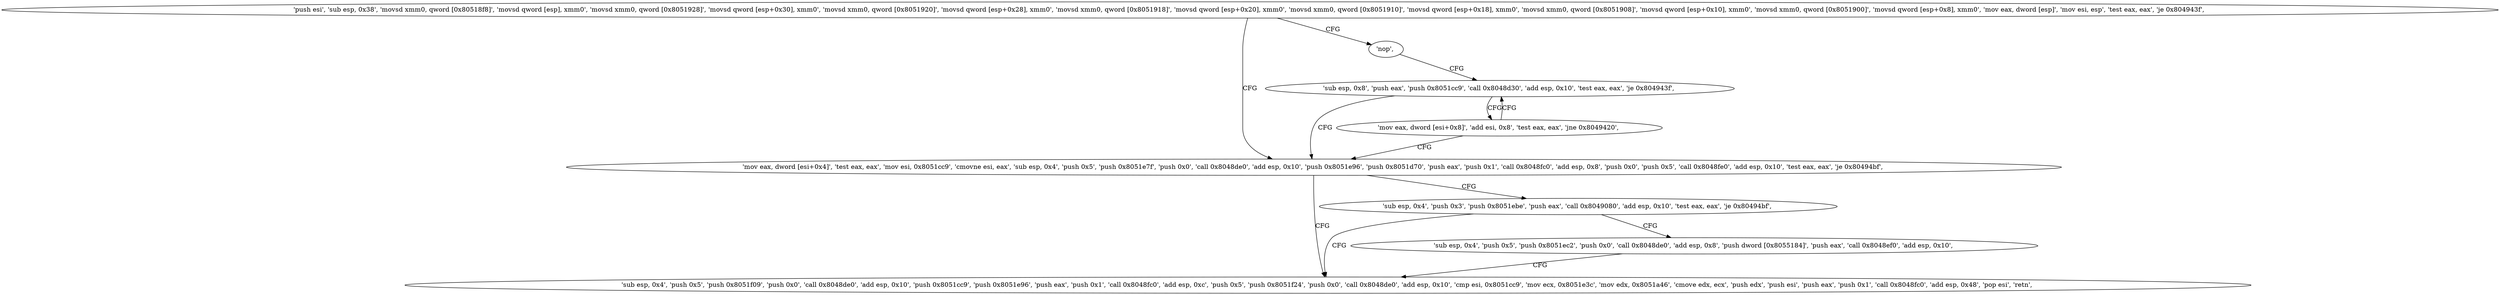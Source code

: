 digraph "func" {
"134517680" [label = "'push esi', 'sub esp, 0x38', 'movsd xmm0, qword [0x80518f8]', 'movsd qword [esp], xmm0', 'movsd xmm0, qword [0x8051928]', 'movsd qword [esp+0x30], xmm0', 'movsd xmm0, qword [0x8051920]', 'movsd qword [esp+0x28], xmm0', 'movsd xmm0, qword [0x8051918]', 'movsd qword [esp+0x20], xmm0', 'movsd xmm0, qword [0x8051910]', 'movsd qword [esp+0x18], xmm0', 'movsd xmm0, qword [0x8051908]', 'movsd qword [esp+0x10], xmm0', 'movsd xmm0, qword [0x8051900]', 'movsd qword [esp+0x8], xmm0', 'mov eax, dword [esp]', 'mov esi, esp', 'test eax, eax', 'je 0x804943f', " ]
"134517823" [label = "'mov eax, dword [esi+0x4]', 'test eax, eax', 'mov esi, 0x8051cc9', 'cmovne esi, eax', 'sub esp, 0x4', 'push 0x5', 'push 0x8051e7f', 'push 0x0', 'call 0x8048de0', 'add esp, 0x10', 'push 0x8051e96', 'push 0x8051d70', 'push eax', 'push 0x1', 'call 0x8048fc0', 'add esp, 0x8', 'push 0x0', 'push 0x5', 'call 0x8048fe0', 'add esp, 0x10', 'test eax, eax', 'je 0x80494bf', " ]
"134517790" [label = "'nop', " ]
"134517951" [label = "'sub esp, 0x4', 'push 0x5', 'push 0x8051f09', 'push 0x0', 'call 0x8048de0', 'add esp, 0x10', 'push 0x8051cc9', 'push 0x8051e96', 'push eax', 'push 0x1', 'call 0x8048fc0', 'add esp, 0xc', 'push 0x5', 'push 0x8051f24', 'push 0x0', 'call 0x8048de0', 'add esp, 0x10', 'cmp esi, 0x8051cc9', 'mov ecx, 0x8051e3c', 'mov edx, 0x8051a46', 'cmove edx, ecx', 'push edx', 'push esi', 'push eax', 'push 0x1', 'call 0x8048fc0', 'add esp, 0x48', 'pop esi', 'retn', " ]
"134517893" [label = "'sub esp, 0x4', 'push 0x3', 'push 0x8051ebe', 'push eax', 'call 0x8049080', 'add esp, 0x10', 'test eax, eax', 'je 0x80494bf', " ]
"134517792" [label = "'sub esp, 0x8', 'push eax', 'push 0x8051cc9', 'call 0x8048d30', 'add esp, 0x10', 'test eax, eax', 'je 0x804943f', " ]
"134517916" [label = "'sub esp, 0x4', 'push 0x5', 'push 0x8051ec2', 'push 0x0', 'call 0x8048de0', 'add esp, 0x8', 'push dword [0x8055184]', 'push eax', 'call 0x8048ef0', 'add esp, 0x10', " ]
"134517813" [label = "'mov eax, dword [esi+0x8]', 'add esi, 0x8', 'test eax, eax', 'jne 0x8049420', " ]
"134517680" -> "134517823" [ label = "CFG" ]
"134517680" -> "134517790" [ label = "CFG" ]
"134517823" -> "134517951" [ label = "CFG" ]
"134517823" -> "134517893" [ label = "CFG" ]
"134517790" -> "134517792" [ label = "CFG" ]
"134517893" -> "134517951" [ label = "CFG" ]
"134517893" -> "134517916" [ label = "CFG" ]
"134517792" -> "134517823" [ label = "CFG" ]
"134517792" -> "134517813" [ label = "CFG" ]
"134517916" -> "134517951" [ label = "CFG" ]
"134517813" -> "134517792" [ label = "CFG" ]
"134517813" -> "134517823" [ label = "CFG" ]
}
